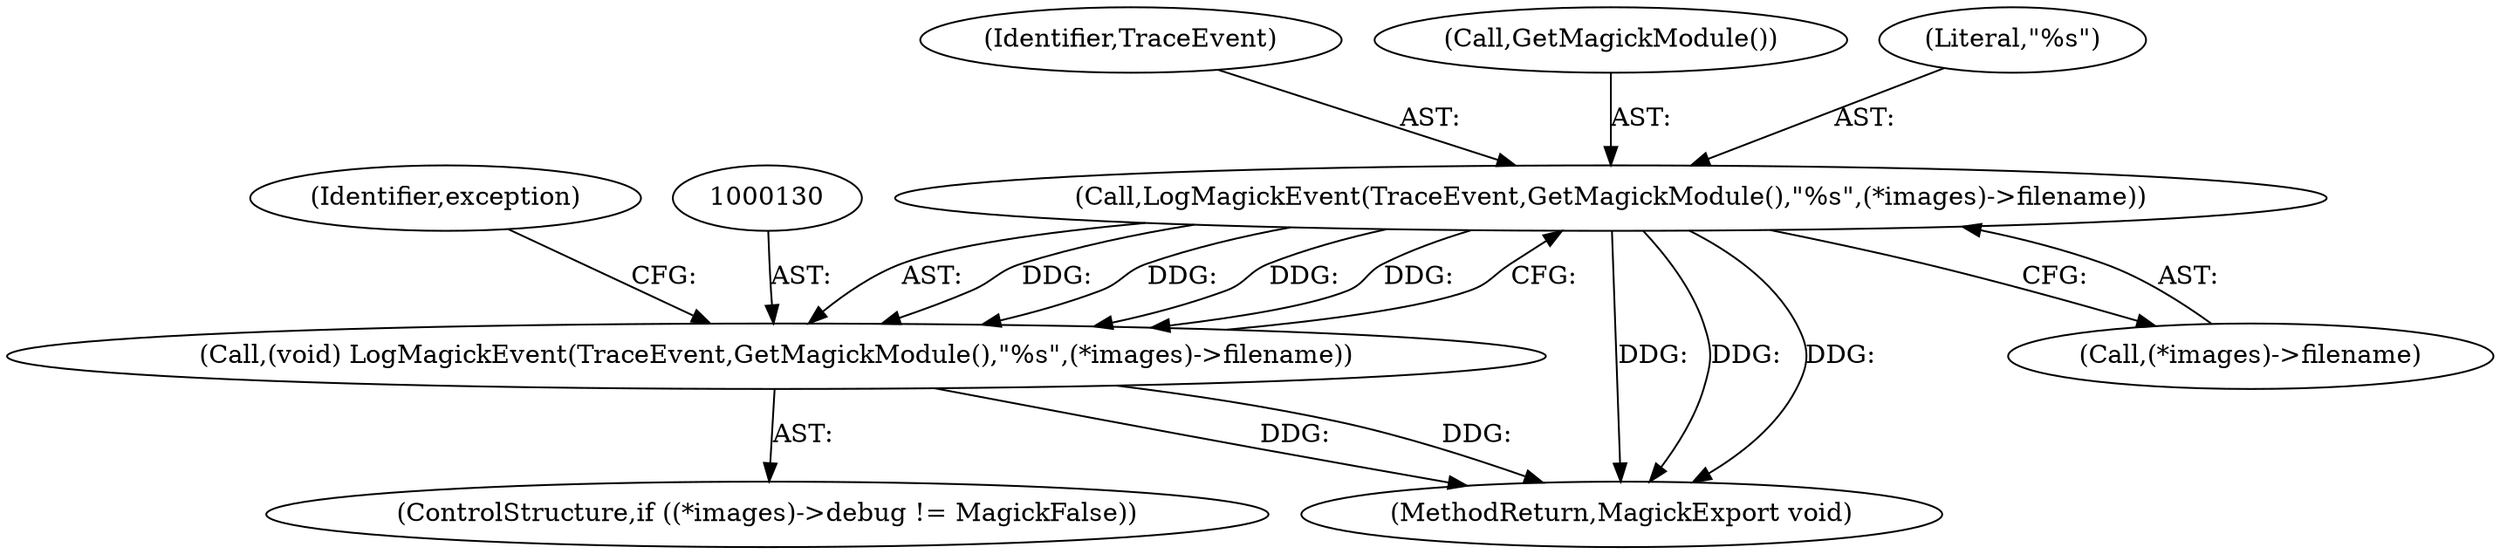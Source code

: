digraph "1_ImageMagick6_1ddcf2e4f28029a888cadef2e757509ef5047ad8@pointer" {
"1000131" [label="(Call,LogMagickEvent(TraceEvent,GetMagickModule(),\"%s\",(*images)->filename))"];
"1000129" [label="(Call,(void) LogMagickEvent(TraceEvent,GetMagickModule(),\"%s\",(*images)->filename))"];
"1000131" [label="(Call,LogMagickEvent(TraceEvent,GetMagickModule(),\"%s\",(*images)->filename))"];
"1000132" [label="(Identifier,TraceEvent)"];
"1000284" [label="(MethodReturn,MagickExport void)"];
"1000122" [label="(ControlStructure,if ((*images)->debug != MagickFalse))"];
"1000135" [label="(Call,(*images)->filename)"];
"1000141" [label="(Identifier,exception)"];
"1000129" [label="(Call,(void) LogMagickEvent(TraceEvent,GetMagickModule(),\"%s\",(*images)->filename))"];
"1000133" [label="(Call,GetMagickModule())"];
"1000134" [label="(Literal,\"%s\")"];
"1000131" -> "1000129"  [label="AST: "];
"1000131" -> "1000135"  [label="CFG: "];
"1000132" -> "1000131"  [label="AST: "];
"1000133" -> "1000131"  [label="AST: "];
"1000134" -> "1000131"  [label="AST: "];
"1000135" -> "1000131"  [label="AST: "];
"1000129" -> "1000131"  [label="CFG: "];
"1000131" -> "1000284"  [label="DDG: "];
"1000131" -> "1000284"  [label="DDG: "];
"1000131" -> "1000284"  [label="DDG: "];
"1000131" -> "1000129"  [label="DDG: "];
"1000131" -> "1000129"  [label="DDG: "];
"1000131" -> "1000129"  [label="DDG: "];
"1000131" -> "1000129"  [label="DDG: "];
"1000129" -> "1000122"  [label="AST: "];
"1000130" -> "1000129"  [label="AST: "];
"1000141" -> "1000129"  [label="CFG: "];
"1000129" -> "1000284"  [label="DDG: "];
"1000129" -> "1000284"  [label="DDG: "];
}
